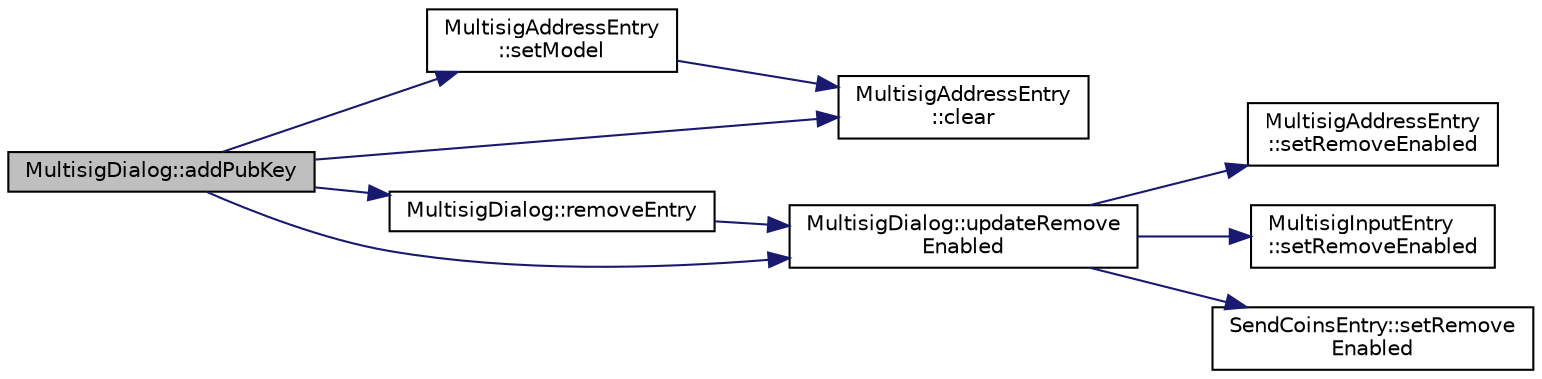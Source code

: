 digraph "MultisigDialog::addPubKey"
{
  edge [fontname="Helvetica",fontsize="10",labelfontname="Helvetica",labelfontsize="10"];
  node [fontname="Helvetica",fontsize="10",shape=record];
  rankdir="LR";
  Node155 [label="MultisigDialog::addPubKey",height=0.2,width=0.4,color="black", fillcolor="grey75", style="filled", fontcolor="black"];
  Node155 -> Node156 [color="midnightblue",fontsize="10",style="solid",fontname="Helvetica"];
  Node156 [label="MultisigAddressEntry\l::setModel",height=0.2,width=0.4,color="black", fillcolor="white", style="filled",URL="$da/d39/class_multisig_address_entry.html#ab1d0ae8a8d3f9d1678ae621f9ccbeb6c"];
  Node156 -> Node157 [color="midnightblue",fontsize="10",style="solid",fontname="Helvetica"];
  Node157 [label="MultisigAddressEntry\l::clear",height=0.2,width=0.4,color="black", fillcolor="white", style="filled",URL="$da/d39/class_multisig_address_entry.html#a8325b202ad0045c1d1a37a8f73d6963d"];
  Node155 -> Node158 [color="midnightblue",fontsize="10",style="solid",fontname="Helvetica"];
  Node158 [label="MultisigDialog::removeEntry",height=0.2,width=0.4,color="black", fillcolor="white", style="filled",URL="$d4/df4/class_multisig_dialog.html#a6b2655facc9622e9d51508f355f165a2"];
  Node158 -> Node159 [color="midnightblue",fontsize="10",style="solid",fontname="Helvetica"];
  Node159 [label="MultisigDialog::updateRemove\lEnabled",height=0.2,width=0.4,color="black", fillcolor="white", style="filled",URL="$d4/df4/class_multisig_dialog.html#aa55e13d412a57d647f301a0269b11c6c"];
  Node159 -> Node160 [color="midnightblue",fontsize="10",style="solid",fontname="Helvetica"];
  Node160 [label="MultisigAddressEntry\l::setRemoveEnabled",height=0.2,width=0.4,color="black", fillcolor="white", style="filled",URL="$da/d39/class_multisig_address_entry.html#a79381bb67358d5844120953a5889ec22"];
  Node159 -> Node161 [color="midnightblue",fontsize="10",style="solid",fontname="Helvetica"];
  Node161 [label="MultisigInputEntry\l::setRemoveEnabled",height=0.2,width=0.4,color="black", fillcolor="white", style="filled",URL="$d9/d3d/class_multisig_input_entry.html#a5730cbfd36bf7c2535d805bfaff36349"];
  Node159 -> Node162 [color="midnightblue",fontsize="10",style="solid",fontname="Helvetica"];
  Node162 [label="SendCoinsEntry::setRemove\lEnabled",height=0.2,width=0.4,color="black", fillcolor="white", style="filled",URL="$d0/dbc/class_send_coins_entry.html#ab4a8df95b2081b2c7c7cf40bebbcea5c"];
  Node155 -> Node159 [color="midnightblue",fontsize="10",style="solid",fontname="Helvetica"];
  Node155 -> Node157 [color="midnightblue",fontsize="10",style="solid",fontname="Helvetica"];
}
